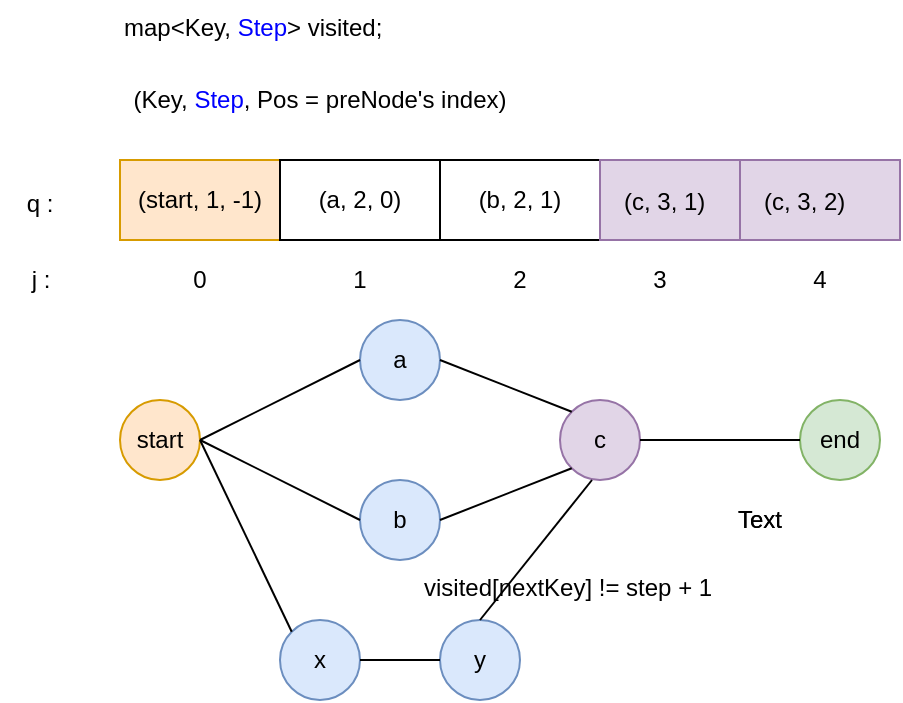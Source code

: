 <mxfile version="12.7.9" type="device"><diagram id="0YUgM7gK-KtWsxQ_XFH7" name="Page-1"><mxGraphModel dx="942" dy="666" grid="1" gridSize="10" guides="1" tooltips="1" connect="1" arrows="1" fold="1" page="1" pageScale="1" pageWidth="850" pageHeight="1100" math="0" shadow="0"><root><mxCell id="0"/><mxCell id="1" parent="0"/><mxCell id="iNPvNGEHsNaETeYl-D22-1" value="start" style="ellipse;whiteSpace=wrap;html=1;aspect=fixed;fillColor=#ffe6cc;strokeColor=#d79b00;" vertex="1" parent="1"><mxGeometry x="160" y="280" width="40" height="40" as="geometry"/></mxCell><mxCell id="iNPvNGEHsNaETeYl-D22-4" value="a" style="ellipse;whiteSpace=wrap;html=1;aspect=fixed;fillColor=#dae8fc;strokeColor=#6c8ebf;" vertex="1" parent="1"><mxGeometry x="280" y="240" width="40" height="40" as="geometry"/></mxCell><mxCell id="iNPvNGEHsNaETeYl-D22-5" value="b" style="ellipse;whiteSpace=wrap;html=1;aspect=fixed;fillColor=#dae8fc;strokeColor=#6c8ebf;" vertex="1" parent="1"><mxGeometry x="280" y="320" width="40" height="40" as="geometry"/></mxCell><mxCell id="iNPvNGEHsNaETeYl-D22-6" value="c" style="ellipse;whiteSpace=wrap;html=1;aspect=fixed;fillColor=#e1d5e7;strokeColor=#9673a6;" vertex="1" parent="1"><mxGeometry x="380" y="280" width="40" height="40" as="geometry"/></mxCell><mxCell id="iNPvNGEHsNaETeYl-D22-7" value="end" style="ellipse;whiteSpace=wrap;html=1;aspect=fixed;fillColor=#d5e8d4;strokeColor=#82b366;" vertex="1" parent="1"><mxGeometry x="500" y="280" width="40" height="40" as="geometry"/></mxCell><mxCell id="iNPvNGEHsNaETeYl-D22-8" value="" style="endArrow=none;html=1;exitX=1;exitY=0.5;exitDx=0;exitDy=0;entryX=0;entryY=0.5;entryDx=0;entryDy=0;" edge="1" parent="1" source="iNPvNGEHsNaETeYl-D22-1" target="iNPvNGEHsNaETeYl-D22-4"><mxGeometry width="50" height="50" relative="1" as="geometry"><mxPoint x="200" y="320" as="sourcePoint"/><mxPoint x="250" y="270" as="targetPoint"/></mxGeometry></mxCell><mxCell id="iNPvNGEHsNaETeYl-D22-9" value="" style="endArrow=none;html=1;exitX=1;exitY=0.5;exitDx=0;exitDy=0;entryX=0;entryY=0.5;entryDx=0;entryDy=0;" edge="1" parent="1" source="iNPvNGEHsNaETeYl-D22-1" target="iNPvNGEHsNaETeYl-D22-5"><mxGeometry width="50" height="50" relative="1" as="geometry"><mxPoint x="450" y="360" as="sourcePoint"/><mxPoint x="500" y="310" as="targetPoint"/></mxGeometry></mxCell><mxCell id="iNPvNGEHsNaETeYl-D22-10" value="" style="endArrow=none;html=1;exitX=1;exitY=0.5;exitDx=0;exitDy=0;entryX=0;entryY=0;entryDx=0;entryDy=0;" edge="1" parent="1" target="iNPvNGEHsNaETeYl-D22-6"><mxGeometry width="50" height="50" relative="1" as="geometry"><mxPoint x="320" y="260" as="sourcePoint"/><mxPoint x="400" y="220" as="targetPoint"/></mxGeometry></mxCell><mxCell id="iNPvNGEHsNaETeYl-D22-11" value="" style="endArrow=none;html=1;exitX=1;exitY=0.5;exitDx=0;exitDy=0;entryX=0;entryY=1;entryDx=0;entryDy=0;" edge="1" parent="1" source="iNPvNGEHsNaETeYl-D22-5" target="iNPvNGEHsNaETeYl-D22-6"><mxGeometry width="50" height="50" relative="1" as="geometry"><mxPoint x="450" y="360" as="sourcePoint"/><mxPoint x="500" y="310" as="targetPoint"/></mxGeometry></mxCell><mxCell id="iNPvNGEHsNaETeYl-D22-12" value="" style="endArrow=none;html=1;exitX=1;exitY=0.5;exitDx=0;exitDy=0;entryX=0;entryY=0.5;entryDx=0;entryDy=0;" edge="1" parent="1" source="iNPvNGEHsNaETeYl-D22-6" target="iNPvNGEHsNaETeYl-D22-7"><mxGeometry width="50" height="50" relative="1" as="geometry"><mxPoint x="460" y="340" as="sourcePoint"/><mxPoint x="510" y="290" as="targetPoint"/></mxGeometry></mxCell><mxCell id="iNPvNGEHsNaETeYl-D22-13" value="(start, 1, -1)" style="rounded=0;whiteSpace=wrap;html=1;fillColor=#ffe6cc;strokeColor=#d79b00;" vertex="1" parent="1"><mxGeometry x="160" y="160" width="80" height="40" as="geometry"/></mxCell><mxCell id="iNPvNGEHsNaETeYl-D22-14" value="&lt;span style=&quot;white-space: normal&quot;&gt;(a, 2, 0)&lt;/span&gt;" style="rounded=0;whiteSpace=wrap;html=1;" vertex="1" parent="1"><mxGeometry x="240" y="160" width="80" height="40" as="geometry"/></mxCell><mxCell id="iNPvNGEHsNaETeYl-D22-15" value="&lt;span style=&quot;white-space: normal&quot;&gt;(b, 2, 1)&lt;/span&gt;" style="rounded=0;whiteSpace=wrap;html=1;" vertex="1" parent="1"><mxGeometry x="320" y="160" width="80" height="40" as="geometry"/></mxCell><mxCell id="iNPvNGEHsNaETeYl-D22-16" value="" style="rounded=0;whiteSpace=wrap;html=1;fillColor=#e1d5e7;strokeColor=#9673a6;" vertex="1" parent="1"><mxGeometry x="400" y="160" width="80" height="40" as="geometry"/></mxCell><mxCell id="iNPvNGEHsNaETeYl-D22-17" value="" style="rounded=0;whiteSpace=wrap;html=1;fillColor=#e1d5e7;strokeColor=#9673a6;" vertex="1" parent="1"><mxGeometry x="470" y="160" width="80" height="40" as="geometry"/></mxCell><mxCell id="iNPvNGEHsNaETeYl-D22-18" value="(Key, &lt;font color=&quot;#0000ff&quot;&gt;Step&lt;/font&gt;, Pos = preNode's index)" style="text;html=1;strokeColor=none;fillColor=none;align=center;verticalAlign=middle;whiteSpace=wrap;rounded=0;" vertex="1" parent="1"><mxGeometry x="140" y="120" width="240" height="20" as="geometry"/></mxCell><mxCell id="iNPvNGEHsNaETeYl-D22-19" value="x" style="ellipse;whiteSpace=wrap;html=1;aspect=fixed;fillColor=#dae8fc;strokeColor=#6c8ebf;" vertex="1" parent="1"><mxGeometry x="240" y="390" width="40" height="40" as="geometry"/></mxCell><mxCell id="iNPvNGEHsNaETeYl-D22-20" value="y" style="ellipse;whiteSpace=wrap;html=1;aspect=fixed;fillColor=#dae8fc;strokeColor=#6c8ebf;" vertex="1" parent="1"><mxGeometry x="320" y="390" width="40" height="40" as="geometry"/></mxCell><mxCell id="iNPvNGEHsNaETeYl-D22-21" value="" style="endArrow=none;html=1;exitX=1;exitY=0.5;exitDx=0;exitDy=0;entryX=0;entryY=0;entryDx=0;entryDy=0;" edge="1" parent="1" source="iNPvNGEHsNaETeYl-D22-1" target="iNPvNGEHsNaETeYl-D22-19"><mxGeometry width="50" height="50" relative="1" as="geometry"><mxPoint x="210" y="310" as="sourcePoint"/><mxPoint x="290" y="350" as="targetPoint"/></mxGeometry></mxCell><mxCell id="iNPvNGEHsNaETeYl-D22-22" value="" style="endArrow=none;html=1;exitX=1;exitY=0.5;exitDx=0;exitDy=0;entryX=0;entryY=0.5;entryDx=0;entryDy=0;" edge="1" parent="1" source="iNPvNGEHsNaETeYl-D22-19" target="iNPvNGEHsNaETeYl-D22-20"><mxGeometry width="50" height="50" relative="1" as="geometry"><mxPoint x="440" y="350" as="sourcePoint"/><mxPoint x="490" y="300" as="targetPoint"/></mxGeometry></mxCell><mxCell id="iNPvNGEHsNaETeYl-D22-23" value="" style="endArrow=none;html=1;exitX=0.5;exitY=0;exitDx=0;exitDy=0;" edge="1" parent="1" source="iNPvNGEHsNaETeYl-D22-20"><mxGeometry width="50" height="50" relative="1" as="geometry"><mxPoint x="330" y="350" as="sourcePoint"/><mxPoint x="396" y="320" as="targetPoint"/></mxGeometry></mxCell><mxCell id="iNPvNGEHsNaETeYl-D22-24" value="visited[nextKey] != step + 1" style="text;html=1;" vertex="1" parent="1"><mxGeometry x="310" y="360" width="170" height="30" as="geometry"/></mxCell><mxCell id="iNPvNGEHsNaETeYl-D22-26" value="(c, 3, 1)" style="text;html=1;" vertex="1" parent="1"><mxGeometry x="410" y="167" width="70" height="30" as="geometry"/></mxCell><mxCell id="iNPvNGEHsNaETeYl-D22-27" value="(c, 3, 2)" style="text;html=1;" vertex="1" parent="1"><mxGeometry x="480" y="167" width="70" height="30" as="geometry"/></mxCell><mxCell id="iNPvNGEHsNaETeYl-D22-28" value="0" style="text;html=1;strokeColor=none;fillColor=none;align=center;verticalAlign=middle;whiteSpace=wrap;rounded=0;" vertex="1" parent="1"><mxGeometry x="180" y="210" width="40" height="20" as="geometry"/></mxCell><mxCell id="iNPvNGEHsNaETeYl-D22-29" value="1" style="text;html=1;strokeColor=none;fillColor=none;align=center;verticalAlign=middle;whiteSpace=wrap;rounded=0;" vertex="1" parent="1"><mxGeometry x="260" y="210" width="40" height="20" as="geometry"/></mxCell><mxCell id="iNPvNGEHsNaETeYl-D22-31" value="2" style="text;html=1;strokeColor=none;fillColor=none;align=center;verticalAlign=middle;whiteSpace=wrap;rounded=0;" vertex="1" parent="1"><mxGeometry x="340" y="210" width="40" height="20" as="geometry"/></mxCell><mxCell id="iNPvNGEHsNaETeYl-D22-32" value="3" style="text;html=1;strokeColor=none;fillColor=none;align=center;verticalAlign=middle;whiteSpace=wrap;rounded=0;" vertex="1" parent="1"><mxGeometry x="410" y="210" width="40" height="20" as="geometry"/></mxCell><mxCell id="iNPvNGEHsNaETeYl-D22-33" value="4" style="text;html=1;strokeColor=none;fillColor=none;align=center;verticalAlign=middle;whiteSpace=wrap;rounded=0;" vertex="1" parent="1"><mxGeometry x="490" y="210" width="40" height="20" as="geometry"/></mxCell><mxCell id="iNPvNGEHsNaETeYl-D22-35" value="Text" style="text;html=1;strokeColor=none;fillColor=none;align=center;verticalAlign=middle;whiteSpace=wrap;rounded=0;" vertex="1" parent="1"><mxGeometry x="460" y="330" width="40" height="20" as="geometry"/></mxCell><mxCell id="iNPvNGEHsNaETeYl-D22-36" value="Text" style="text;html=1;strokeColor=none;fillColor=none;align=center;verticalAlign=middle;whiteSpace=wrap;rounded=0;" vertex="1" parent="1"><mxGeometry x="460" y="330" width="40" height="20" as="geometry"/></mxCell><mxCell id="iNPvNGEHsNaETeYl-D22-37" value="q :" style="text;html=1;strokeColor=none;fillColor=none;align=center;verticalAlign=middle;whiteSpace=wrap;rounded=0;" vertex="1" parent="1"><mxGeometry x="100" y="172" width="40" height="20" as="geometry"/></mxCell><mxCell id="iNPvNGEHsNaETeYl-D22-38" value="j :" style="text;html=1;align=center;verticalAlign=middle;resizable=0;points=[];autosize=1;" vertex="1" parent="1"><mxGeometry x="110" y="210" width="20" height="20" as="geometry"/></mxCell><mxCell id="iNPvNGEHsNaETeYl-D22-39" value="map&amp;lt;Key, &lt;font color=&quot;#0000ff&quot;&gt;Step&lt;/font&gt;&amp;gt; visited;" style="text;html=1;" vertex="1" parent="1"><mxGeometry x="160" y="80" width="200" height="30" as="geometry"/></mxCell></root></mxGraphModel></diagram></mxfile>